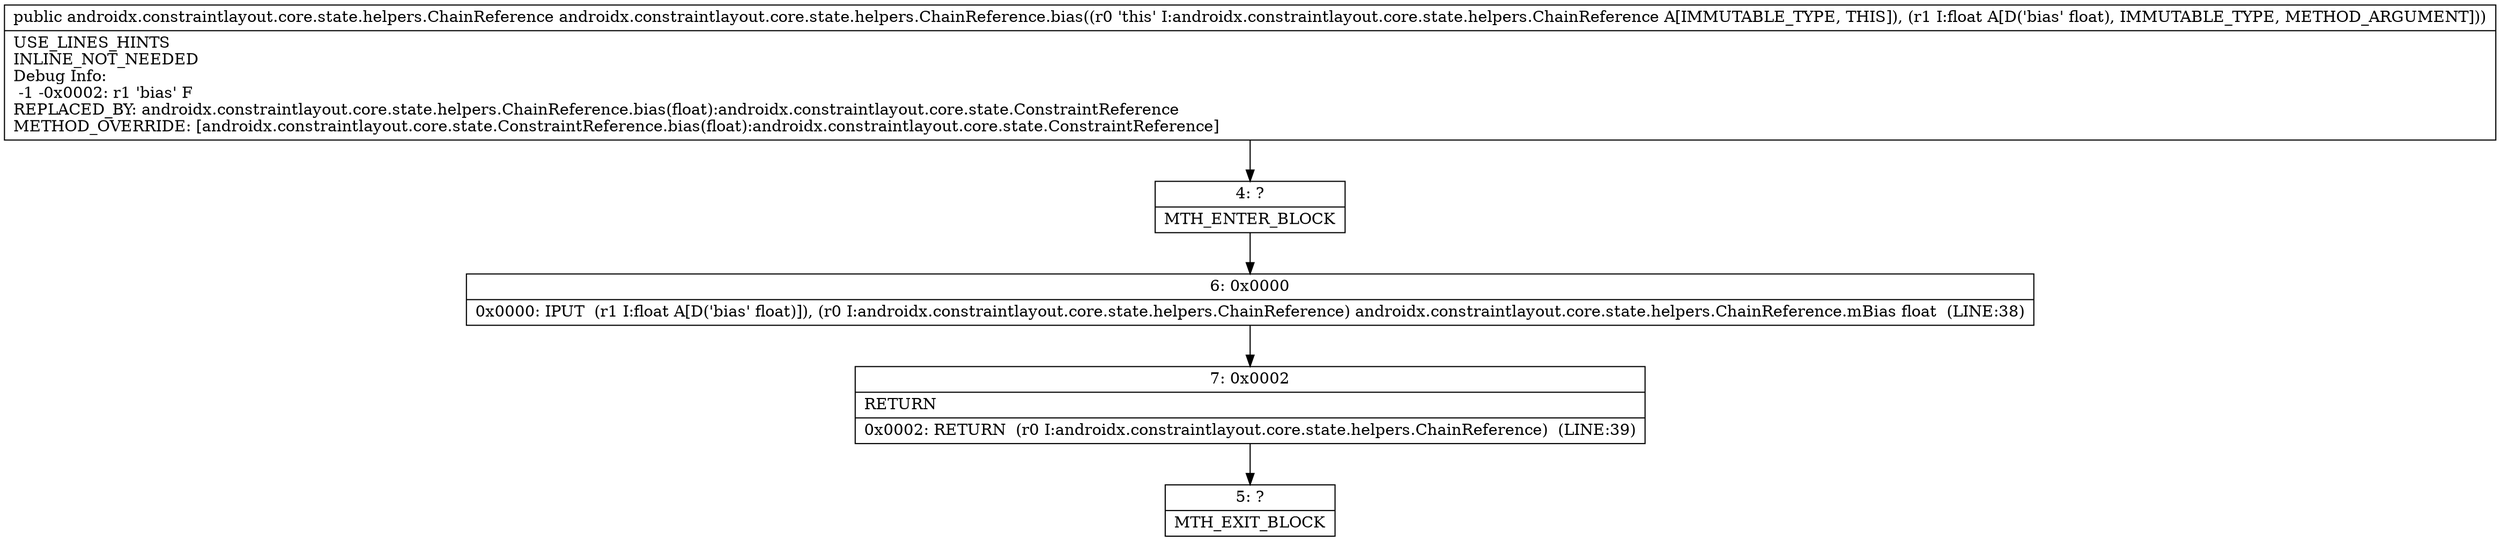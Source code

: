 digraph "CFG forandroidx.constraintlayout.core.state.helpers.ChainReference.bias(F)Landroidx\/constraintlayout\/core\/state\/helpers\/ChainReference;" {
Node_4 [shape=record,label="{4\:\ ?|MTH_ENTER_BLOCK\l}"];
Node_6 [shape=record,label="{6\:\ 0x0000|0x0000: IPUT  (r1 I:float A[D('bias' float)]), (r0 I:androidx.constraintlayout.core.state.helpers.ChainReference) androidx.constraintlayout.core.state.helpers.ChainReference.mBias float  (LINE:38)\l}"];
Node_7 [shape=record,label="{7\:\ 0x0002|RETURN\l|0x0002: RETURN  (r0 I:androidx.constraintlayout.core.state.helpers.ChainReference)  (LINE:39)\l}"];
Node_5 [shape=record,label="{5\:\ ?|MTH_EXIT_BLOCK\l}"];
MethodNode[shape=record,label="{public androidx.constraintlayout.core.state.helpers.ChainReference androidx.constraintlayout.core.state.helpers.ChainReference.bias((r0 'this' I:androidx.constraintlayout.core.state.helpers.ChainReference A[IMMUTABLE_TYPE, THIS]), (r1 I:float A[D('bias' float), IMMUTABLE_TYPE, METHOD_ARGUMENT]))  | USE_LINES_HINTS\lINLINE_NOT_NEEDED\lDebug Info:\l  \-1 \-0x0002: r1 'bias' F\lREPLACED_BY: androidx.constraintlayout.core.state.helpers.ChainReference.bias(float):androidx.constraintlayout.core.state.ConstraintReference\lMETHOD_OVERRIDE: [androidx.constraintlayout.core.state.ConstraintReference.bias(float):androidx.constraintlayout.core.state.ConstraintReference]\l}"];
MethodNode -> Node_4;Node_4 -> Node_6;
Node_6 -> Node_7;
Node_7 -> Node_5;
}

